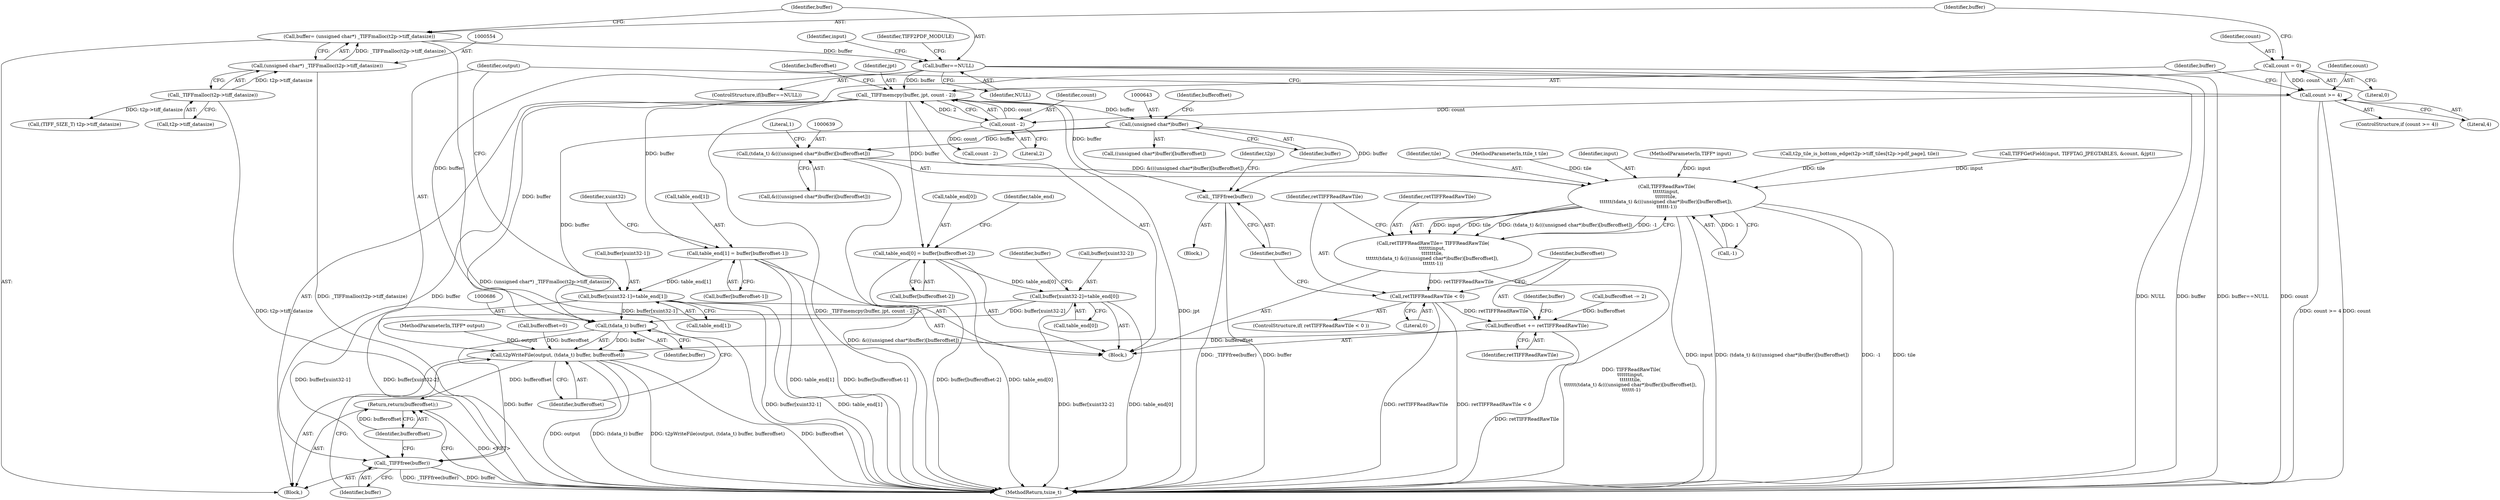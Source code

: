 digraph "0_libtiff_c7153361a4041260719b340f73f2f76@API" {
"1000598" [label="(Call,_TIFFmemcpy(buffer, jpt, count - 2))"];
"1000560" [label="(Call,buffer==NULL)"];
"1000551" [label="(Call,buffer= (unsigned char*) _TIFFmalloc(t2p->tiff_datasize))"];
"1000553" [label="(Call,(unsigned char*) _TIFFmalloc(t2p->tiff_datasize))"];
"1000555" [label="(Call,_TIFFmalloc(t2p->tiff_datasize))"];
"1000601" [label="(Call,count - 2)"];
"1000593" [label="(Call,count >= 4)"];
"1000548" [label="(Call,count = 0)"];
"1000609" [label="(Call,table_end[0] = buffer[bufferoffset-2])"];
"1000665" [label="(Call,buffer[xuint32-2]=table_end[0])"];
"1000685" [label="(Call,(tdata_t) buffer)"];
"1000683" [label="(Call,t2pWriteFile(output, (tdata_t) buffer, bufferoffset))"];
"1000691" [label="(Return,return(bufferoffset);)"];
"1000689" [label="(Call,_TIFFfree(buffer))"];
"1000618" [label="(Call,table_end[1] = buffer[bufferoffset-1])"];
"1000674" [label="(Call,buffer[xuint32-1]=table_end[1])"];
"1000642" [label="(Call,(unsigned char*)buffer)"];
"1000638" [label="(Call,(tdata_t) &(((unsigned char*)buffer)[bufferoffset]))"];
"1000635" [label="(Call,TIFFReadRawTile(\n\t\t\t\t\t\tinput, \n\t\t\t\t\t\ttile, \n\t\t\t\t\t\t(tdata_t) &(((unsigned char*)buffer)[bufferoffset]), \n\t\t\t\t\t\t-1))"];
"1000633" [label="(Call,retTIFFReadRawTile= TIFFReadRawTile(\n\t\t\t\t\t\tinput, \n\t\t\t\t\t\ttile, \n\t\t\t\t\t\t(tdata_t) &(((unsigned char*)buffer)[bufferoffset]), \n\t\t\t\t\t\t-1))"];
"1000649" [label="(Call,retTIFFReadRawTile < 0)"];
"1000662" [label="(Call,bufferoffset += retTIFFReadRawTile)"];
"1000653" [label="(Call,_TIFFfree(buffer))"];
"1000648" [label="(ControlStructure,if( retTIFFReadRawTile < 0 ))"];
"1000690" [label="(Identifier,buffer)"];
"1000642" [label="(Call,(unsigned char*)buffer)"];
"1000603" [label="(Literal,2)"];
"1000613" [label="(Call,buffer[bufferoffset-2])"];
"1000692" [label="(Identifier,bufferoffset)"];
"1000552" [label="(Identifier,buffer)"];
"1000112" [label="(MethodParameterIn,ttile_t tile)"];
"1000620" [label="(Identifier,table_end)"];
"1000680" [label="(Call,table_end[1])"];
"1000685" [label="(Call,(tdata_t) buffer)"];
"1000567" [label="(Call,(TIFF_SIZE_T) t2p->tiff_datasize)"];
"1000636" [label="(Identifier,input)"];
"1000689" [label="(Call,_TIFFfree(buffer))"];
"1000127" [label="(Call,bufferoffset=0)"];
"1000663" [label="(Identifier,bufferoffset)"];
"1000665" [label="(Call,buffer[xuint32-2]=table_end[0])"];
"1000683" [label="(Call,t2pWriteFile(output, (tdata_t) buffer, bufferoffset))"];
"1000688" [label="(Identifier,bufferoffset)"];
"1000622" [label="(Call,buffer[bufferoffset-1])"];
"1000556" [label="(Call,t2p->tiff_datasize)"];
"1000545" [label="(Block,)"];
"1000548" [label="(Call,count = 0)"];
"1000676" [label="(Identifier,buffer)"];
"1000640" [label="(Call,&(((unsigned char*)buffer)[bufferoffset]))"];
"1000646" [label="(Call,-1)"];
"1000559" [label="(ControlStructure,if(buffer==NULL))"];
"1000662" [label="(Call,bufferoffset += retTIFFReadRawTile)"];
"1000584" [label="(Identifier,input)"];
"1000653" [label="(Call,_TIFFfree(buffer))"];
"1000555" [label="(Call,_TIFFmalloc(t2p->tiff_datasize))"];
"1000111" [label="(MethodParameterIn,TIFF* output)"];
"1000560" [label="(Call,buffer==NULL)"];
"1000649" [label="(Call,retTIFFReadRawTile < 0)"];
"1000619" [label="(Call,table_end[1])"];
"1000609" [label="(Call,table_end[0] = buffer[bufferoffset-2])"];
"1000647" [label="(Literal,1)"];
"1000553" [label="(Call,(unsigned char*) _TIFFmalloc(t2p->tiff_datasize))"];
"1000684" [label="(Identifier,output)"];
"1000550" [label="(Literal,0)"];
"1000691" [label="(Return,return(bufferoffset);)"];
"1000674" [label="(Call,buffer[xuint32-1]=table_end[1])"];
"1000687" [label="(Identifier,buffer)"];
"1000599" [label="(Identifier,buffer)"];
"1000610" [label="(Call,table_end[0])"];
"1000657" [label="(Identifier,t2p)"];
"1000562" [label="(Identifier,NULL)"];
"1000110" [label="(MethodParameterIn,TIFF* input)"];
"1000664" [label="(Identifier,retTIFFReadRawTile)"];
"1000551" [label="(Call,buffer= (unsigned char*) _TIFFmalloc(t2p->tiff_datasize))"];
"1000671" [label="(Call,table_end[0])"];
"1000185" [label="(Call,t2p_tile_is_bottom_edge(t2p->tiff_tiles[t2p->pdf_page], tile))"];
"1000602" [label="(Identifier,count)"];
"1000594" [label="(Identifier,count)"];
"1000645" [label="(Identifier,bufferoffset)"];
"1000667" [label="(Identifier,buffer)"];
"1000634" [label="(Identifier,retTIFFReadRawTile)"];
"1000600" [label="(Identifier,jpt)"];
"1000583" [label="(Call,TIFFGetField(input, TIFFTAG_JPEGTABLES, &count, &jpt))"];
"1000635" [label="(Call,TIFFReadRawTile(\n\t\t\t\t\t\tinput, \n\t\t\t\t\t\ttile, \n\t\t\t\t\t\t(tdata_t) &(((unsigned char*)buffer)[bufferoffset]), \n\t\t\t\t\t\t-1))"];
"1000644" [label="(Identifier,buffer)"];
"1000605" [label="(Identifier,bufferoffset)"];
"1000654" [label="(Identifier,buffer)"];
"1000565" [label="(Identifier,TIFF2PDF_MODULE)"];
"1000641" [label="(Call,((unsigned char*)buffer)[bufferoffset])"];
"1000598" [label="(Call,_TIFFmemcpy(buffer, jpt, count - 2))"];
"1000601" [label="(Call,count - 2)"];
"1000618" [label="(Call,table_end[1] = buffer[bufferoffset-1])"];
"1000630" [label="(Call,bufferoffset -= 2)"];
"1000666" [label="(Call,buffer[xuint32-2])"];
"1000652" [label="(Block,)"];
"1000549" [label="(Identifier,count)"];
"1000606" [label="(Call,count - 2)"];
"1000596" [label="(Block,)"];
"1000637" [label="(Identifier,tile)"];
"1000595" [label="(Literal,4)"];
"1000675" [label="(Call,buffer[xuint32-1])"];
"1000651" [label="(Literal,0)"];
"1000592" [label="(ControlStructure,if (count >= 4))"];
"1000633" [label="(Call,retTIFFReadRawTile= TIFFReadRawTile(\n\t\t\t\t\t\tinput, \n\t\t\t\t\t\ttile, \n\t\t\t\t\t\t(tdata_t) &(((unsigned char*)buffer)[bufferoffset]), \n\t\t\t\t\t\t-1))"];
"1000628" [label="(Identifier,xuint32)"];
"1000561" [label="(Identifier,buffer)"];
"1000593" [label="(Call,count >= 4)"];
"1001530" [label="(MethodReturn,tsize_t)"];
"1000650" [label="(Identifier,retTIFFReadRawTile)"];
"1000638" [label="(Call,(tdata_t) &(((unsigned char*)buffer)[bufferoffset]))"];
"1000598" -> "1000596"  [label="AST: "];
"1000598" -> "1000601"  [label="CFG: "];
"1000599" -> "1000598"  [label="AST: "];
"1000600" -> "1000598"  [label="AST: "];
"1000601" -> "1000598"  [label="AST: "];
"1000605" -> "1000598"  [label="CFG: "];
"1000598" -> "1001530"  [label="DDG: _TIFFmemcpy(buffer, jpt, count - 2)"];
"1000598" -> "1001530"  [label="DDG: jpt"];
"1000560" -> "1000598"  [label="DDG: buffer"];
"1000601" -> "1000598"  [label="DDG: count"];
"1000601" -> "1000598"  [label="DDG: 2"];
"1000598" -> "1000609"  [label="DDG: buffer"];
"1000598" -> "1000618"  [label="DDG: buffer"];
"1000598" -> "1000642"  [label="DDG: buffer"];
"1000598" -> "1000653"  [label="DDG: buffer"];
"1000598" -> "1000685"  [label="DDG: buffer"];
"1000598" -> "1000689"  [label="DDG: buffer"];
"1000560" -> "1000559"  [label="AST: "];
"1000560" -> "1000562"  [label="CFG: "];
"1000561" -> "1000560"  [label="AST: "];
"1000562" -> "1000560"  [label="AST: "];
"1000565" -> "1000560"  [label="CFG: "];
"1000584" -> "1000560"  [label="CFG: "];
"1000560" -> "1001530"  [label="DDG: buffer==NULL"];
"1000560" -> "1001530"  [label="DDG: NULL"];
"1000560" -> "1001530"  [label="DDG: buffer"];
"1000551" -> "1000560"  [label="DDG: buffer"];
"1000560" -> "1000685"  [label="DDG: buffer"];
"1000551" -> "1000545"  [label="AST: "];
"1000551" -> "1000553"  [label="CFG: "];
"1000552" -> "1000551"  [label="AST: "];
"1000553" -> "1000551"  [label="AST: "];
"1000561" -> "1000551"  [label="CFG: "];
"1000551" -> "1001530"  [label="DDG: (unsigned char*) _TIFFmalloc(t2p->tiff_datasize)"];
"1000553" -> "1000551"  [label="DDG: _TIFFmalloc(t2p->tiff_datasize)"];
"1000553" -> "1000555"  [label="CFG: "];
"1000554" -> "1000553"  [label="AST: "];
"1000555" -> "1000553"  [label="AST: "];
"1000553" -> "1001530"  [label="DDG: _TIFFmalloc(t2p->tiff_datasize)"];
"1000555" -> "1000553"  [label="DDG: t2p->tiff_datasize"];
"1000555" -> "1000556"  [label="CFG: "];
"1000556" -> "1000555"  [label="AST: "];
"1000555" -> "1001530"  [label="DDG: t2p->tiff_datasize"];
"1000555" -> "1000567"  [label="DDG: t2p->tiff_datasize"];
"1000601" -> "1000603"  [label="CFG: "];
"1000602" -> "1000601"  [label="AST: "];
"1000603" -> "1000601"  [label="AST: "];
"1000593" -> "1000601"  [label="DDG: count"];
"1000601" -> "1000606"  [label="DDG: count"];
"1000593" -> "1000592"  [label="AST: "];
"1000593" -> "1000595"  [label="CFG: "];
"1000594" -> "1000593"  [label="AST: "];
"1000595" -> "1000593"  [label="AST: "];
"1000599" -> "1000593"  [label="CFG: "];
"1000684" -> "1000593"  [label="CFG: "];
"1000593" -> "1001530"  [label="DDG: count"];
"1000593" -> "1001530"  [label="DDG: count >= 4"];
"1000548" -> "1000593"  [label="DDG: count"];
"1000548" -> "1000545"  [label="AST: "];
"1000548" -> "1000550"  [label="CFG: "];
"1000549" -> "1000548"  [label="AST: "];
"1000550" -> "1000548"  [label="AST: "];
"1000552" -> "1000548"  [label="CFG: "];
"1000548" -> "1001530"  [label="DDG: count"];
"1000609" -> "1000596"  [label="AST: "];
"1000609" -> "1000613"  [label="CFG: "];
"1000610" -> "1000609"  [label="AST: "];
"1000613" -> "1000609"  [label="AST: "];
"1000620" -> "1000609"  [label="CFG: "];
"1000609" -> "1001530"  [label="DDG: buffer[bufferoffset-2]"];
"1000609" -> "1001530"  [label="DDG: table_end[0]"];
"1000609" -> "1000665"  [label="DDG: table_end[0]"];
"1000665" -> "1000596"  [label="AST: "];
"1000665" -> "1000671"  [label="CFG: "];
"1000666" -> "1000665"  [label="AST: "];
"1000671" -> "1000665"  [label="AST: "];
"1000676" -> "1000665"  [label="CFG: "];
"1000665" -> "1001530"  [label="DDG: table_end[0]"];
"1000665" -> "1001530"  [label="DDG: buffer[xuint32-2]"];
"1000665" -> "1000685"  [label="DDG: buffer[xuint32-2]"];
"1000665" -> "1000689"  [label="DDG: buffer[xuint32-2]"];
"1000685" -> "1000683"  [label="AST: "];
"1000685" -> "1000687"  [label="CFG: "];
"1000686" -> "1000685"  [label="AST: "];
"1000687" -> "1000685"  [label="AST: "];
"1000688" -> "1000685"  [label="CFG: "];
"1000685" -> "1000683"  [label="DDG: buffer"];
"1000674" -> "1000685"  [label="DDG: buffer[xuint32-1]"];
"1000642" -> "1000685"  [label="DDG: buffer"];
"1000685" -> "1000689"  [label="DDG: buffer"];
"1000683" -> "1000545"  [label="AST: "];
"1000683" -> "1000688"  [label="CFG: "];
"1000684" -> "1000683"  [label="AST: "];
"1000688" -> "1000683"  [label="AST: "];
"1000690" -> "1000683"  [label="CFG: "];
"1000683" -> "1001530"  [label="DDG: output"];
"1000683" -> "1001530"  [label="DDG: (tdata_t) buffer"];
"1000683" -> "1001530"  [label="DDG: t2pWriteFile(output, (tdata_t) buffer, bufferoffset)"];
"1000683" -> "1001530"  [label="DDG: bufferoffset"];
"1000111" -> "1000683"  [label="DDG: output"];
"1000662" -> "1000683"  [label="DDG: bufferoffset"];
"1000127" -> "1000683"  [label="DDG: bufferoffset"];
"1000683" -> "1000691"  [label="DDG: bufferoffset"];
"1000691" -> "1000545"  [label="AST: "];
"1000691" -> "1000692"  [label="CFG: "];
"1000692" -> "1000691"  [label="AST: "];
"1001530" -> "1000691"  [label="CFG: "];
"1000691" -> "1001530"  [label="DDG: <RET>"];
"1000692" -> "1000691"  [label="DDG: bufferoffset"];
"1000689" -> "1000545"  [label="AST: "];
"1000689" -> "1000690"  [label="CFG: "];
"1000690" -> "1000689"  [label="AST: "];
"1000692" -> "1000689"  [label="CFG: "];
"1000689" -> "1001530"  [label="DDG: _TIFFfree(buffer)"];
"1000689" -> "1001530"  [label="DDG: buffer"];
"1000674" -> "1000689"  [label="DDG: buffer[xuint32-1]"];
"1000618" -> "1000596"  [label="AST: "];
"1000618" -> "1000622"  [label="CFG: "];
"1000619" -> "1000618"  [label="AST: "];
"1000622" -> "1000618"  [label="AST: "];
"1000628" -> "1000618"  [label="CFG: "];
"1000618" -> "1001530"  [label="DDG: buffer[bufferoffset-1]"];
"1000618" -> "1001530"  [label="DDG: table_end[1]"];
"1000618" -> "1000674"  [label="DDG: table_end[1]"];
"1000674" -> "1000596"  [label="AST: "];
"1000674" -> "1000680"  [label="CFG: "];
"1000675" -> "1000674"  [label="AST: "];
"1000680" -> "1000674"  [label="AST: "];
"1000684" -> "1000674"  [label="CFG: "];
"1000674" -> "1001530"  [label="DDG: table_end[1]"];
"1000674" -> "1001530"  [label="DDG: buffer[xuint32-1]"];
"1000642" -> "1000641"  [label="AST: "];
"1000642" -> "1000644"  [label="CFG: "];
"1000643" -> "1000642"  [label="AST: "];
"1000644" -> "1000642"  [label="AST: "];
"1000645" -> "1000642"  [label="CFG: "];
"1000642" -> "1000638"  [label="DDG: buffer"];
"1000642" -> "1000653"  [label="DDG: buffer"];
"1000638" -> "1000635"  [label="AST: "];
"1000638" -> "1000640"  [label="CFG: "];
"1000639" -> "1000638"  [label="AST: "];
"1000640" -> "1000638"  [label="AST: "];
"1000647" -> "1000638"  [label="CFG: "];
"1000638" -> "1001530"  [label="DDG: &(((unsigned char*)buffer)[bufferoffset])"];
"1000638" -> "1000635"  [label="DDG: &(((unsigned char*)buffer)[bufferoffset])"];
"1000635" -> "1000633"  [label="AST: "];
"1000635" -> "1000646"  [label="CFG: "];
"1000636" -> "1000635"  [label="AST: "];
"1000637" -> "1000635"  [label="AST: "];
"1000646" -> "1000635"  [label="AST: "];
"1000633" -> "1000635"  [label="CFG: "];
"1000635" -> "1001530"  [label="DDG: (tdata_t) &(((unsigned char*)buffer)[bufferoffset])"];
"1000635" -> "1001530"  [label="DDG: -1"];
"1000635" -> "1001530"  [label="DDG: tile"];
"1000635" -> "1001530"  [label="DDG: input"];
"1000635" -> "1000633"  [label="DDG: input"];
"1000635" -> "1000633"  [label="DDG: tile"];
"1000635" -> "1000633"  [label="DDG: (tdata_t) &(((unsigned char*)buffer)[bufferoffset])"];
"1000635" -> "1000633"  [label="DDG: -1"];
"1000583" -> "1000635"  [label="DDG: input"];
"1000110" -> "1000635"  [label="DDG: input"];
"1000185" -> "1000635"  [label="DDG: tile"];
"1000112" -> "1000635"  [label="DDG: tile"];
"1000646" -> "1000635"  [label="DDG: 1"];
"1000633" -> "1000596"  [label="AST: "];
"1000634" -> "1000633"  [label="AST: "];
"1000650" -> "1000633"  [label="CFG: "];
"1000633" -> "1001530"  [label="DDG: TIFFReadRawTile(\n\t\t\t\t\t\tinput, \n\t\t\t\t\t\ttile, \n\t\t\t\t\t\t(tdata_t) &(((unsigned char*)buffer)[bufferoffset]), \n\t\t\t\t\t\t-1)"];
"1000633" -> "1000649"  [label="DDG: retTIFFReadRawTile"];
"1000649" -> "1000648"  [label="AST: "];
"1000649" -> "1000651"  [label="CFG: "];
"1000650" -> "1000649"  [label="AST: "];
"1000651" -> "1000649"  [label="AST: "];
"1000654" -> "1000649"  [label="CFG: "];
"1000663" -> "1000649"  [label="CFG: "];
"1000649" -> "1001530"  [label="DDG: retTIFFReadRawTile"];
"1000649" -> "1001530"  [label="DDG: retTIFFReadRawTile < 0"];
"1000649" -> "1000662"  [label="DDG: retTIFFReadRawTile"];
"1000662" -> "1000596"  [label="AST: "];
"1000662" -> "1000664"  [label="CFG: "];
"1000663" -> "1000662"  [label="AST: "];
"1000664" -> "1000662"  [label="AST: "];
"1000667" -> "1000662"  [label="CFG: "];
"1000662" -> "1001530"  [label="DDG: retTIFFReadRawTile"];
"1000630" -> "1000662"  [label="DDG: bufferoffset"];
"1000653" -> "1000652"  [label="AST: "];
"1000653" -> "1000654"  [label="CFG: "];
"1000654" -> "1000653"  [label="AST: "];
"1000657" -> "1000653"  [label="CFG: "];
"1000653" -> "1001530"  [label="DDG: _TIFFfree(buffer)"];
"1000653" -> "1001530"  [label="DDG: buffer"];
}

